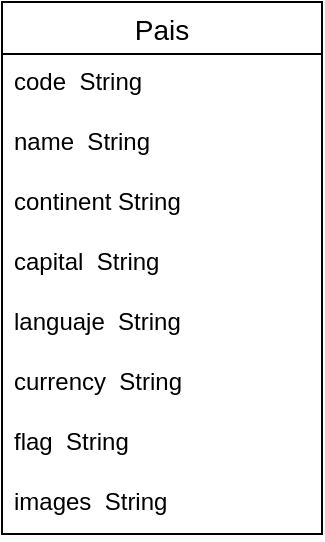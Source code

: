 <mxfile version="22.0.3" type="device">
  <diagram name="Página-1" id="2dREV9iY0Vwopjb_u0KO">
    <mxGraphModel dx="596" dy="350" grid="1" gridSize="10" guides="1" tooltips="1" connect="1" arrows="1" fold="1" page="1" pageScale="1" pageWidth="827" pageHeight="1169" math="0" shadow="0">
      <root>
        <mxCell id="0" />
        <mxCell id="1" parent="0" />
        <mxCell id="iQ4kKe2HsKEpBYHSf6mF-1" value="Pais" style="swimlane;fontStyle=0;childLayout=stackLayout;horizontal=1;startSize=26;horizontalStack=0;resizeParent=1;resizeParentMax=0;resizeLast=0;collapsible=1;marginBottom=0;align=center;fontSize=14;" parent="1" vertex="1">
          <mxGeometry x="340" y="220" width="160" height="266" as="geometry" />
        </mxCell>
        <mxCell id="iQ4kKe2HsKEpBYHSf6mF-2" value="code&amp;nbsp; String" style="text;strokeColor=none;fillColor=none;spacingLeft=4;spacingRight=4;overflow=hidden;rotatable=0;points=[[0,0.5],[1,0.5]];portConstraint=eastwest;fontSize=12;whiteSpace=wrap;html=1;" parent="iQ4kKe2HsKEpBYHSf6mF-1" vertex="1">
          <mxGeometry y="26" width="160" height="30" as="geometry" />
        </mxCell>
        <mxCell id="iQ4kKe2HsKEpBYHSf6mF-3" value="name&amp;nbsp; String" style="text;strokeColor=none;fillColor=none;spacingLeft=4;spacingRight=4;overflow=hidden;rotatable=0;points=[[0,0.5],[1,0.5]];portConstraint=eastwest;fontSize=12;whiteSpace=wrap;html=1;" parent="iQ4kKe2HsKEpBYHSf6mF-1" vertex="1">
          <mxGeometry y="56" width="160" height="30" as="geometry" />
        </mxCell>
        <mxCell id="iQ4kKe2HsKEpBYHSf6mF-4" value="continent String" style="text;strokeColor=none;fillColor=none;spacingLeft=4;spacingRight=4;overflow=hidden;rotatable=0;points=[[0,0.5],[1,0.5]];portConstraint=eastwest;fontSize=12;whiteSpace=wrap;html=1;" parent="iQ4kKe2HsKEpBYHSf6mF-1" vertex="1">
          <mxGeometry y="86" width="160" height="30" as="geometry" />
        </mxCell>
        <mxCell id="iQ4kKe2HsKEpBYHSf6mF-5" value="capital&amp;nbsp; String" style="text;strokeColor=none;fillColor=none;spacingLeft=4;spacingRight=4;overflow=hidden;rotatable=0;points=[[0,0.5],[1,0.5]];portConstraint=eastwest;fontSize=12;whiteSpace=wrap;html=1;" parent="iQ4kKe2HsKEpBYHSf6mF-1" vertex="1">
          <mxGeometry y="116" width="160" height="30" as="geometry" />
        </mxCell>
        <mxCell id="iQ4kKe2HsKEpBYHSf6mF-7" value="languaje&amp;nbsp; String" style="text;strokeColor=none;fillColor=none;spacingLeft=4;spacingRight=4;overflow=hidden;rotatable=0;points=[[0,0.5],[1,0.5]];portConstraint=eastwest;fontSize=12;whiteSpace=wrap;html=1;" parent="iQ4kKe2HsKEpBYHSf6mF-1" vertex="1">
          <mxGeometry y="146" width="160" height="30" as="geometry" />
        </mxCell>
        <mxCell id="iQ4kKe2HsKEpBYHSf6mF-8" value="currency&amp;nbsp; String" style="text;strokeColor=none;fillColor=none;spacingLeft=4;spacingRight=4;overflow=hidden;rotatable=0;points=[[0,0.5],[1,0.5]];portConstraint=eastwest;fontSize=12;whiteSpace=wrap;html=1;" parent="iQ4kKe2HsKEpBYHSf6mF-1" vertex="1">
          <mxGeometry y="176" width="160" height="30" as="geometry" />
        </mxCell>
        <mxCell id="5BsoJkAoWWsq9-R82a0y-1" value="flag&amp;nbsp; String" style="text;strokeColor=none;fillColor=none;spacingLeft=4;spacingRight=4;overflow=hidden;rotatable=0;points=[[0,0.5],[1,0.5]];portConstraint=eastwest;fontSize=12;whiteSpace=wrap;html=1;" vertex="1" parent="iQ4kKe2HsKEpBYHSf6mF-1">
          <mxGeometry y="206" width="160" height="30" as="geometry" />
        </mxCell>
        <mxCell id="5BsoJkAoWWsq9-R82a0y-2" value="images&amp;nbsp; String" style="text;strokeColor=none;fillColor=none;spacingLeft=4;spacingRight=4;overflow=hidden;rotatable=0;points=[[0,0.5],[1,0.5]];portConstraint=eastwest;fontSize=12;whiteSpace=wrap;html=1;" vertex="1" parent="iQ4kKe2HsKEpBYHSf6mF-1">
          <mxGeometry y="236" width="160" height="30" as="geometry" />
        </mxCell>
      </root>
    </mxGraphModel>
  </diagram>
</mxfile>

